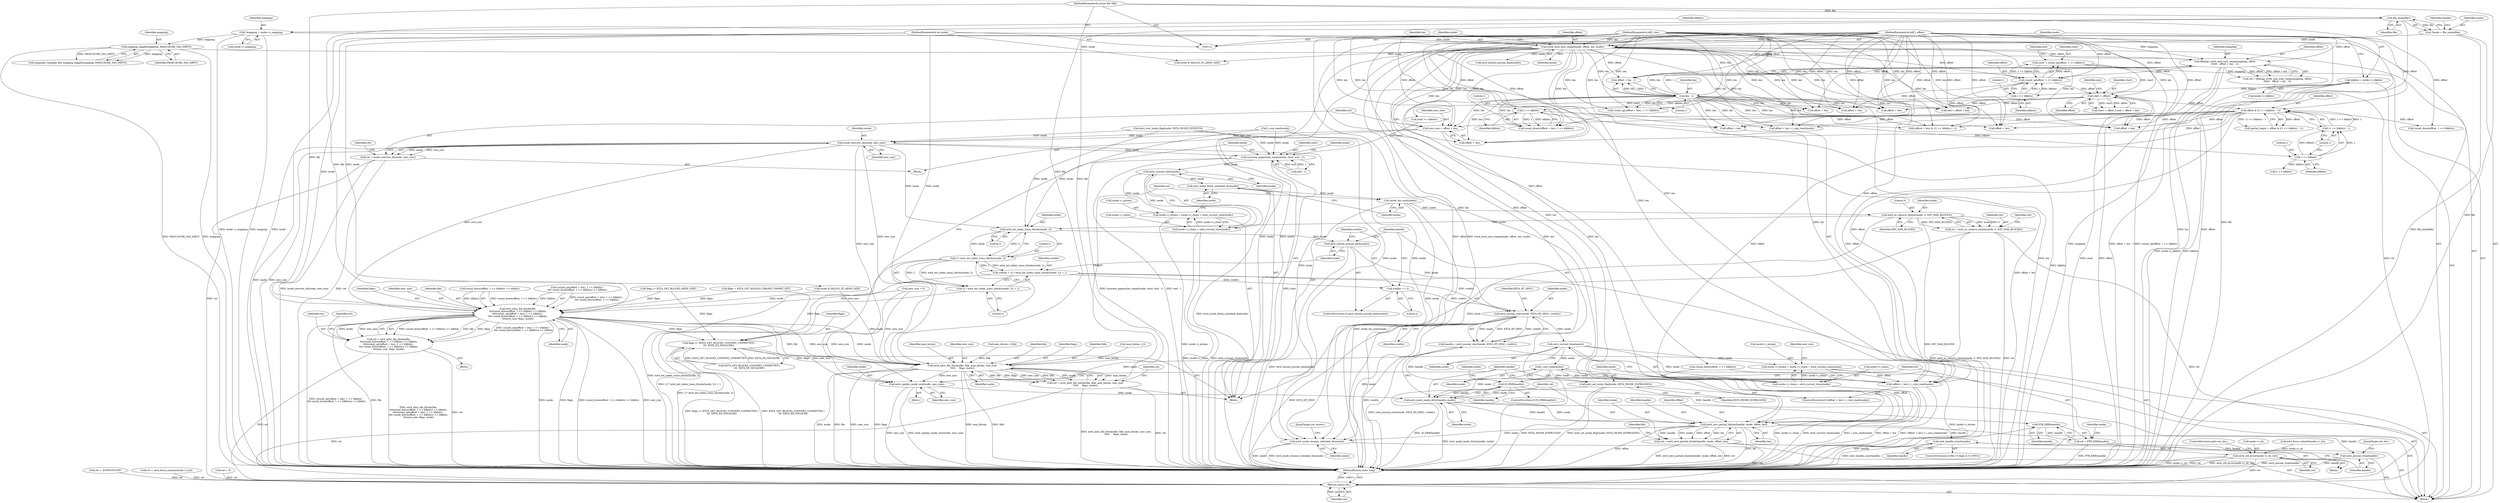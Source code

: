 digraph "0_linux_0f2af21aae11972fa924374ddcf52e88347cf5a8@integer" {
"1000305" [label="(Call,new_size = offset + len)"];
"1000114" [label="(MethodParameterIn,loff_t offset)"];
"1000237" [label="(Call,offset & ((1 << blkbits) - 1))"];
"1000224" [label="(Call,start < offset)"];
"1000206" [label="(Call,start = round_up(offset, 1 << blkbits))"];
"1000208" [label="(Call,round_up(offset, 1 << blkbits))"];
"1000155" [label="(Call,trace_ext4_zero_range(inode, offset, len, mode))"];
"1000119" [label="(Call,*inode = file_inode(file))"];
"1000121" [label="(Call,file_inode(file))"];
"1000113" [label="(MethodParameterIn,struct file *file)"];
"1000115" [label="(MethodParameterIn,loff_t len)"];
"1000116" [label="(MethodParameterIn,int mode)"];
"1000194" [label="(Call,filemap_write_and_wait_range(mapping, offset,\n\t\t\t\t\t\t   offset + len - 1))"];
"1000188" [label="(Call,mapping_tagged(mapping, PAGECACHE_TAG_DIRTY))"];
"1000144" [label="(Call,*mapping = inode->i_mapping)"];
"1000199" [label="(Call,len - 1)"];
"1000210" [label="(Call,1 << blkbits)"];
"1000150" [label="(Call,blkbits = inode->i_blkbits)"];
"1000239" [label="(Call,(1 << blkbits) - 1)"];
"1000240" [label="(Call,1 << blkbits)"];
"1000219" [label="(Call,1 << blkbits)"];
"1000312" [label="(Call,inode_newsize_ok(inode, new_size))"];
"1000310" [label="(Call,ret = inode_newsize_ok(inode, new_size))"];
"1000515" [label="(Return,return ret;)"];
"1000335" [label="(Call,ext4_alloc_file_blocks(file,\n\t\t\t\tround_down(offset, 1 << blkbits) >> blkbits,\n\t\t\t\t(round_up((offset + len), 1 << blkbits) -\n\t\t\t\t round_down(offset, 1 << blkbits)) >> blkbits,\n\t\t\t\tnew_size, flags, mode))"];
"1000333" [label="(Call,ret = ext4_alloc_file_blocks(file,\n\t\t\t\tround_down(offset, 1 << blkbits) >> blkbits,\n\t\t\t\t(round_up((offset + len), 1 << blkbits) -\n\t\t\t\t round_down(offset, 1 << blkbits)) >> blkbits,\n\t\t\t\tnew_size, flags, mode))"];
"1000370" [label="(Call,flags |= (EXT4_GET_BLOCKS_CONVERT_UNWRITTEN |\n\t\t\t  EXT4_EX_NOCACHE))"];
"1000397" [label="(Call,ext4_alloc_file_blocks(file, lblk, max_blocks, new_size,\n\t\t\t\t\t     flags, mode))"];
"1000395" [label="(Call,ret = ext4_alloc_file_blocks(file, lblk, max_blocks, new_size,\n\t\t\t\t\t     flags, mode))"];
"1000471" [label="(Call,ext4_update_inode_size(inode, new_size))"];
"1000486" [label="(Call,ext4_mark_inode_dirty(handle, inode))"];
"1000491" [label="(Call,ext4_zero_partial_blocks(handle, inode, offset, len))"];
"1000489" [label="(Call,ret = ext4_zero_partial_blocks(handle, inode, offset, len))"];
"1000502" [label="(Call,ext4_handle_sync(handle))"];
"1000504" [label="(Call,ext4_journal_stop(handle))"];
"1000507" [label="(Call,ext4_inode_resume_unlocked_dio(inode))"];
"1000375" [label="(Call,truncate_pagecache_range(inode, start, end - 1))"];
"1000389" [label="(Call,ext4_current_time(inode))"];
"1000381" [label="(Call,inode->i_mtime = inode->i_ctime = ext4_current_time(inode))"];
"1000385" [label="(Call,inode->i_ctime = ext4_current_time(inode))"];
"1000391" [label="(Call,ext4_inode_block_unlocked_dio(inode))"];
"1000393" [label="(Call,inode_dio_wait(inode))"];
"1000409" [label="(Call,ext4_es_remove_extent(inode, 0, EXT_MAX_BLOCKS))"];
"1000407" [label="(Call,ret = ext4_es_remove_extent(inode, 0, EXT_MAX_BLOCKS))"];
"1000428" [label="(Call,ext4_ext_index_trans_blocks(inode, 2))"];
"1000426" [label="(Call,2 * ext4_ext_index_trans_blocks(inode, 2))"];
"1000423" [label="(Call,credits = (2 * ext4_ext_index_trans_blocks(inode, 2)) + 1)"];
"1000435" [label="(Call,credits += 2)"];
"1000440" [label="(Call,ext4_journal_start(inode, EXT4_HT_MISC, credits))"];
"1000438" [label="(Call,handle = ext4_journal_start(inode, EXT4_HT_MISC, credits))"];
"1000445" [label="(Call,IS_ERR(handle))"];
"1000450" [label="(Call,PTR_ERR(handle))"];
"1000448" [label="(Call,ret = PTR_ERR(handle))"];
"1000452" [label="(Call,ext4_std_error(inode->i_sb, ret))"];
"1000466" [label="(Call,ext4_current_time(inode))"];
"1000458" [label="(Call,inode->i_mtime = inode->i_ctime = ext4_current_time(inode))"];
"1000462" [label="(Call,inode->i_ctime = ext4_current_time(inode))"];
"1000481" [label="(Call,i_size_read(inode))"];
"1000477" [label="(Call,(offset + len) > i_size_read(inode))"];
"1000483" [label="(Call,ext4_set_inode_flag(inode, EXT4_INODE_EOFBLOCKS))"];
"1000425" [label="(Call,(2 * ext4_ext_index_trans_blocks(inode, 2)) + 1)"];
"1000433" [label="(Call,ext4_should_journal_data(inode))"];
"1000195" [label="(Identifier,mapping)"];
"1000431" [label="(Literal,1)"];
"1000414" [label="(Identifier,ret)"];
"1000443" [label="(Identifier,credits)"];
"1000225" [label="(Identifier,start)"];
"1000382" [label="(Call,inode->i_mtime)"];
"1000438" [label="(Call,handle = ext4_journal_start(inode, EXT4_HT_MISC, credits))"];
"1000430" [label="(Literal,2)"];
"1000435" [label="(Call,credits += 2)"];
"1000450" [label="(Call,PTR_ERR(handle))"];
"1000113" [label="(MethodParameterIn,struct file *file)"];
"1000489" [label="(Call,ret = ext4_zero_partial_blocks(handle, inode, offset, len))"];
"1000251" [label="(Call,1 << blkbits)"];
"1000196" [label="(Identifier,offset)"];
"1000314" [label="(Identifier,new_size)"];
"1000242" [label="(Identifier,blkbits)"];
"1000194" [label="(Call,filemap_write_and_wait_range(mapping, offset,\n\t\t\t\t\t\t   offset + len - 1))"];
"1000116" [label="(MethodParameterIn,int mode)"];
"1000122" [label="(Identifier,file)"];
"1000215" [label="(Call,round_down((offset + len), 1 << blkbits))"];
"1000219" [label="(Call,1 << blkbits)"];
"1000334" [label="(Identifier,ret)"];
"1000378" [label="(Call,end - 1)"];
"1000423" [label="(Call,credits = (2 * ext4_ext_index_trans_blocks(inode, 2)) + 1)"];
"1000407" [label="(Call,ret = ext4_es_remove_extent(inode, 0, EXT_MAX_BLOCKS))"];
"1000175" [label="(Call,ext4_force_commit(inode->i_sb))"];
"1000469" [label="(Identifier,new_size)"];
"1000482" [label="(Identifier,inode)"];
"1000150" [label="(Call,blkbits = inode->i_blkbits)"];
"1000397" [label="(Call,ext4_alloc_file_blocks(file, lblk, max_blocks, new_size,\n\t\t\t\t\t     flags, mode))"];
"1000436" [label="(Identifier,credits)"];
"1000212" [label="(Identifier,blkbits)"];
"1000490" [label="(Identifier,ret)"];
"1000457" [label="(ControlStructure,goto out_dio;)"];
"1000188" [label="(Call,mapping_tagged(mapping, PAGECACHE_TAG_DIRTY))"];
"1000458" [label="(Call,inode->i_mtime = inode->i_ctime = ext4_current_time(inode))"];
"1000504" [label="(Call,ext4_journal_stop(handle))"];
"1000403" [label="(Identifier,mode)"];
"1000485" [label="(Identifier,EXT4_INODE_EOFBLOCKS)"];
"1000311" [label="(Identifier,ret)"];
"1000226" [label="(Identifier,offset)"];
"1000377" [label="(Identifier,start)"];
"1000224" [label="(Call,start < offset)"];
"1000152" [label="(Call,inode->i_blkbits)"];
"1000246" [label="(Call,(offset + len) & ((1 << blkbits) - 1))"];
"1000361" [label="(Identifier,mode)"];
"1000427" [label="(Literal,2)"];
"1000243" [label="(Literal,1)"];
"1000447" [label="(Block,)"];
"1000316" [label="(Identifier,ret)"];
"1000240" [label="(Call,1 << blkbits)"];
"1000446" [label="(Identifier,handle)"];
"1000463" [label="(Call,inode->i_ctime)"];
"1000207" [label="(Identifier,start)"];
"1000247" [label="(Call,offset + len)"];
"1000121" [label="(Call,file_inode(file))"];
"1000449" [label="(Identifier,ret)"];
"1000492" [label="(Identifier,handle)"];
"1000509" [label="(JumpTarget,out_mutex:)"];
"1000151" [label="(Identifier,blkbits)"];
"1000502" [label="(Call,ext4_handle_sync(handle))"];
"1000476" [label="(ControlStructure,if ((offset + len) > i_size_read(inode)))"];
"1000496" [label="(ControlStructure,if (file->f_flags & O_SYNC))"];
"1000486" [label="(Call,ext4_mark_inode_dirty(handle, inode))"];
"1000313" [label="(Identifier,inode)"];
"1000216" [label="(Call,offset + len)"];
"1000467" [label="(Identifier,inode)"];
"1000360" [label="(Identifier,flags)"];
"1000434" [label="(Identifier,inode)"];
"1000508" [label="(Identifier,inode)"];
"1000439" [label="(Identifier,handle)"];
"1000442" [label="(Identifier,EXT4_HT_MISC)"];
"1000516" [label="(Identifier,ret)"];
"1000372" [label="(Call,EXT4_GET_BLOCKS_CONVERT_UNWRITTEN |\n\t\t\t  EXT4_EX_NOCACHE)"];
"1000239" [label="(Call,(1 << blkbits) - 1)"];
"1000145" [label="(Identifier,mapping)"];
"1000433" [label="(Call,ext4_should_journal_data(inode))"];
"1000359" [label="(Identifier,new_size)"];
"1000146" [label="(Call,inode->i_mapping)"];
"1000115" [label="(MethodParameterIn,loff_t len)"];
"1000401" [label="(Identifier,new_size)"];
"1000429" [label="(Identifier,inode)"];
"1000375" [label="(Call,truncate_pagecache_range(inode, start, end - 1))"];
"1000220" [label="(Literal,1)"];
"1000503" [label="(Identifier,handle)"];
"1000304" [label="(Block,)"];
"1000156" [label="(Identifier,inode)"];
"1000133" [label="(Call,ret = 0)"];
"1000227" [label="(Call,end > offset + len)"];
"1000472" [label="(Identifier,inode)"];
"1000312" [label="(Call,inode_newsize_ok(inode, new_size))"];
"1000370" [label="(Call,flags |= (EXT4_GET_BLOCKS_CONVERT_UNWRITTEN |\n\t\t\t  EXT4_EX_NOCACHE))"];
"1000456" [label="(Identifier,ret)"];
"1000338" [label="(Call,round_down(offset, 1 << blkbits))"];
"1000392" [label="(Identifier,inode)"];
"1000155" [label="(Call,trace_ext4_zero_range(inode, offset, len, mode))"];
"1000408" [label="(Identifier,ret)"];
"1000441" [label="(Identifier,inode)"];
"1000432" [label="(ControlStructure,if (ext4_should_journal_data(inode)))"];
"1000488" [label="(Identifier,inode)"];
"1000484" [label="(Identifier,inode)"];
"1000125" [label="(Identifier,handle)"];
"1000396" [label="(Identifier,ret)"];
"1000295" [label="(Call,mode & FALLOC_FL_KEEP_SIZE)"];
"1000192" [label="(Call,ret = filemap_write_and_wait_range(mapping, offset,\n\t\t\t\t\t\t   offset + len - 1))"];
"1000332" [label="(Block,)"];
"1000333" [label="(Call,ret = ext4_alloc_file_blocks(file,\n\t\t\t\tround_down(offset, 1 << blkbits) >> blkbits,\n\t\t\t\t(round_up((offset + len), 1 << blkbits) -\n\t\t\t\t round_down(offset, 1 << blkbits)) >> blkbits,\n\t\t\t\tnew_size, flags, mode))"];
"1000440" [label="(Call,ext4_journal_start(inode, EXT4_HT_MISC, credits))"];
"1000383" [label="(Identifier,inode)"];
"1000481" [label="(Call,i_size_read(inode))"];
"1000206" [label="(Call,start = round_up(offset, 1 << blkbits))"];
"1000318" [label="(Call,flags = EXT4_GET_BLOCKS_CREATE_UNWRIT_EXT)"];
"1000228" [label="(Identifier,end)"];
"1000451" [label="(Identifier,handle)"];
"1000478" [label="(Call,offset + len)"];
"1000411" [label="(Literal,0)"];
"1000158" [label="(Identifier,len)"];
"1000473" [label="(Identifier,new_size)"];
"1000305" [label="(Call,new_size = offset + len)"];
"1000363" [label="(Identifier,ret)"];
"1000335" [label="(Call,ext4_alloc_file_blocks(file,\n\t\t\t\tround_down(offset, 1 << blkbits) >> blkbits,\n\t\t\t\t(round_up((offset + len), 1 << blkbits) -\n\t\t\t\t round_down(offset, 1 << blkbits)) >> blkbits,\n\t\t\t\tnew_size, flags, mode))"];
"1000164" [label="(Identifier,inode)"];
"1000221" [label="(Identifier,blkbits)"];
"1000494" [label="(Identifier,offset)"];
"1000266" [label="(Call,max_blocks < lblk)"];
"1000235" [label="(Call,partial_begin = offset & ((1 << blkbits) - 1))"];
"1000325" [label="(Call,flags |= EXT4_GET_BLOCKS_KEEP_SIZE)"];
"1000129" [label="(Call,new_size = 0)"];
"1000371" [label="(Identifier,flags)"];
"1000238" [label="(Identifier,offset)"];
"1000507" [label="(Call,ext4_inode_resume_unlocked_dio(inode))"];
"1000483" [label="(Call,ext4_set_inode_flag(inode, EXT4_INODE_EOFBLOCKS))"];
"1000376" [label="(Identifier,inode)"];
"1000209" [label="(Identifier,offset)"];
"1000200" [label="(Identifier,len)"];
"1000214" [label="(Identifier,end)"];
"1000353" [label="(Call,round_down(offset, 1 << blkbits))"];
"1000307" [label="(Call,offset + len)"];
"1000197" [label="(Call,offset + len - 1)"];
"1000470" [label="(Block,)"];
"1000369" [label="(Block,)"];
"1000119" [label="(Call,*inode = file_inode(file))"];
"1000144" [label="(Call,*mapping = inode->i_mapping)"];
"1000184" [label="(Call,mapping->nrpages && mapping_tagged(mapping, PAGECACHE_TAG_DIRTY))"];
"1000120" [label="(Identifier,inode)"];
"1000471" [label="(Call,ext4_update_inode_size(inode, new_size))"];
"1000117" [label="(Block,)"];
"1000229" [label="(Call,offset + len)"];
"1000410" [label="(Identifier,inode)"];
"1000426" [label="(Call,2 * ext4_ext_index_trans_blocks(inode, 2))"];
"1000487" [label="(Identifier,handle)"];
"1000405" [label="(Identifier,ret)"];
"1000398" [label="(Identifier,file)"];
"1000505" [label="(Identifier,handle)"];
"1000409" [label="(Call,ext4_es_remove_extent(inode, 0, EXT_MAX_BLOCKS))"];
"1000170" [label="(Call,ext4_should_journal_data(inode))"];
"1000389" [label="(Call,ext4_current_time(inode))"];
"1000190" [label="(Identifier,PAGECACHE_TAG_DIRTY)"];
"1000453" [label="(Call,inode->i_sb)"];
"1000306" [label="(Identifier,new_size)"];
"1000283" [label="(Call,ext4_test_inode_flag(inode, EXT4_INODE_EXTENTS))"];
"1000444" [label="(ControlStructure,if (IS_ERR(handle)))"];
"1000241" [label="(Literal,1)"];
"1000425" [label="(Call,(2 * ext4_ext_index_trans_blocks(inode, 2)) + 1)"];
"1000346" [label="(Call,round_up((offset + len), 1 << blkbits))"];
"1000477" [label="(Call,(offset + len) > i_size_read(inode))"];
"1000208" [label="(Call,round_up(offset, 1 << blkbits))"];
"1000223" [label="(Call,start < offset || end > offset + len)"];
"1000322" [label="(Call,mode & FALLOC_FL_KEEP_SIZE)"];
"1000428" [label="(Call,ext4_ext_index_trans_blocks(inode, 2))"];
"1000381" [label="(Call,inode->i_mtime = inode->i_ctime = ext4_current_time(inode))"];
"1000157" [label="(Identifier,offset)"];
"1000211" [label="(Literal,1)"];
"1000394" [label="(Identifier,inode)"];
"1000517" [label="(MethodReturn,static long)"];
"1000393" [label="(Call,inode_dio_wait(inode))"];
"1000495" [label="(Identifier,len)"];
"1000114" [label="(MethodParameterIn,loff_t offset)"];
"1000462" [label="(Call,inode->i_ctime = ext4_current_time(inode))"];
"1000336" [label="(Identifier,file)"];
"1000201" [label="(Literal,1)"];
"1000402" [label="(Identifier,flags)"];
"1000399" [label="(Identifier,lblk)"];
"1000299" [label="(Call,offset + len)"];
"1000506" [label="(JumpTarget,out_dio:)"];
"1000459" [label="(Call,inode->i_mtime)"];
"1000298" [label="(Call,offset + len > i_size_read(inode))"];
"1000310" [label="(Call,ret = inode_newsize_ok(inode, new_size))"];
"1000424" [label="(Identifier,credits)"];
"1000412" [label="(Identifier,EXT_MAX_BLOCKS)"];
"1000515" [label="(Return,return ret;)"];
"1000395" [label="(Call,ret = ext4_alloc_file_blocks(file, lblk, max_blocks, new_size,\n\t\t\t\t\t     flags, mode))"];
"1000437" [label="(Literal,2)"];
"1000199" [label="(Call,len - 1)"];
"1000491" [label="(Call,ext4_zero_partial_blocks(handle, inode, offset, len))"];
"1000386" [label="(Call,inode->i_ctime)"];
"1000452" [label="(Call,ext4_std_error(inode->i_sb, ret))"];
"1000390" [label="(Identifier,inode)"];
"1000466" [label="(Call,ext4_current_time(inode))"];
"1000493" [label="(Identifier,inode)"];
"1000391" [label="(Call,ext4_inode_block_unlocked_dio(inode))"];
"1000454" [label="(Identifier,inode)"];
"1000448" [label="(Call,ret = PTR_ERR(handle))"];
"1000337" [label="(Call,round_down(offset, 1 << blkbits) >> blkbits)"];
"1000210" [label="(Call,1 << blkbits)"];
"1000237" [label="(Call,offset & ((1 << blkbits) - 1))"];
"1000159" [label="(Identifier,mode)"];
"1000344" [label="(Call,(round_up((offset + len), 1 << blkbits) -\n\t\t\t\t round_down(offset, 1 << blkbits)) >> blkbits)"];
"1000460" [label="(Identifier,inode)"];
"1000445" [label="(Call,IS_ERR(handle))"];
"1000347" [label="(Call,offset + len)"];
"1000302" [label="(Call,i_size_read(inode))"];
"1000366" [label="(Call,max_blocks > 0)"];
"1000257" [label="(Call,start >> blkbits)"];
"1000189" [label="(Identifier,mapping)"];
"1000385" [label="(Call,inode->i_ctime = ext4_current_time(inode))"];
"1000287" [label="(Call,ret = -EOPNOTSUPP)"];
"1000173" [label="(Call,ret = ext4_force_commit(inode->i_sb))"];
"1000499" [label="(Identifier,file)"];
"1000400" [label="(Identifier,max_blocks)"];
"1000305" -> "1000304"  [label="AST: "];
"1000305" -> "1000307"  [label="CFG: "];
"1000306" -> "1000305"  [label="AST: "];
"1000307" -> "1000305"  [label="AST: "];
"1000311" -> "1000305"  [label="CFG: "];
"1000305" -> "1000517"  [label="DDG: offset + len"];
"1000114" -> "1000305"  [label="DDG: offset"];
"1000237" -> "1000305"  [label="DDG: offset"];
"1000115" -> "1000305"  [label="DDG: len"];
"1000199" -> "1000305"  [label="DDG: len"];
"1000155" -> "1000305"  [label="DDG: len"];
"1000305" -> "1000312"  [label="DDG: new_size"];
"1000114" -> "1000112"  [label="AST: "];
"1000114" -> "1000517"  [label="DDG: offset"];
"1000114" -> "1000155"  [label="DDG: offset"];
"1000114" -> "1000194"  [label="DDG: offset"];
"1000114" -> "1000197"  [label="DDG: offset"];
"1000114" -> "1000208"  [label="DDG: offset"];
"1000114" -> "1000215"  [label="DDG: offset"];
"1000114" -> "1000216"  [label="DDG: offset"];
"1000114" -> "1000224"  [label="DDG: offset"];
"1000114" -> "1000227"  [label="DDG: offset"];
"1000114" -> "1000229"  [label="DDG: offset"];
"1000114" -> "1000237"  [label="DDG: offset"];
"1000114" -> "1000246"  [label="DDG: offset"];
"1000114" -> "1000247"  [label="DDG: offset"];
"1000114" -> "1000298"  [label="DDG: offset"];
"1000114" -> "1000299"  [label="DDG: offset"];
"1000114" -> "1000307"  [label="DDG: offset"];
"1000114" -> "1000338"  [label="DDG: offset"];
"1000114" -> "1000346"  [label="DDG: offset"];
"1000114" -> "1000347"  [label="DDG: offset"];
"1000114" -> "1000353"  [label="DDG: offset"];
"1000114" -> "1000477"  [label="DDG: offset"];
"1000114" -> "1000478"  [label="DDG: offset"];
"1000114" -> "1000491"  [label="DDG: offset"];
"1000237" -> "1000235"  [label="AST: "];
"1000237" -> "1000239"  [label="CFG: "];
"1000238" -> "1000237"  [label="AST: "];
"1000239" -> "1000237"  [label="AST: "];
"1000235" -> "1000237"  [label="CFG: "];
"1000237" -> "1000235"  [label="DDG: offset"];
"1000237" -> "1000235"  [label="DDG: (1 << blkbits) - 1"];
"1000224" -> "1000237"  [label="DDG: offset"];
"1000239" -> "1000237"  [label="DDG: 1 << blkbits"];
"1000239" -> "1000237"  [label="DDG: 1"];
"1000237" -> "1000246"  [label="DDG: offset"];
"1000237" -> "1000247"  [label="DDG: offset"];
"1000237" -> "1000298"  [label="DDG: offset"];
"1000237" -> "1000299"  [label="DDG: offset"];
"1000237" -> "1000307"  [label="DDG: offset"];
"1000237" -> "1000338"  [label="DDG: offset"];
"1000237" -> "1000477"  [label="DDG: offset"];
"1000237" -> "1000478"  [label="DDG: offset"];
"1000237" -> "1000491"  [label="DDG: offset"];
"1000224" -> "1000223"  [label="AST: "];
"1000224" -> "1000226"  [label="CFG: "];
"1000225" -> "1000224"  [label="AST: "];
"1000226" -> "1000224"  [label="AST: "];
"1000228" -> "1000224"  [label="CFG: "];
"1000223" -> "1000224"  [label="CFG: "];
"1000224" -> "1000517"  [label="DDG: start"];
"1000224" -> "1000517"  [label="DDG: offset"];
"1000224" -> "1000223"  [label="DDG: start"];
"1000224" -> "1000223"  [label="DDG: offset"];
"1000206" -> "1000224"  [label="DDG: start"];
"1000208" -> "1000224"  [label="DDG: offset"];
"1000224" -> "1000227"  [label="DDG: offset"];
"1000224" -> "1000229"  [label="DDG: offset"];
"1000224" -> "1000257"  [label="DDG: start"];
"1000206" -> "1000117"  [label="AST: "];
"1000206" -> "1000208"  [label="CFG: "];
"1000207" -> "1000206"  [label="AST: "];
"1000208" -> "1000206"  [label="AST: "];
"1000214" -> "1000206"  [label="CFG: "];
"1000206" -> "1000517"  [label="DDG: round_up(offset, 1 << blkbits)"];
"1000208" -> "1000206"  [label="DDG: offset"];
"1000208" -> "1000206"  [label="DDG: 1 << blkbits"];
"1000208" -> "1000210"  [label="CFG: "];
"1000209" -> "1000208"  [label="AST: "];
"1000210" -> "1000208"  [label="AST: "];
"1000155" -> "1000208"  [label="DDG: offset"];
"1000194" -> "1000208"  [label="DDG: offset"];
"1000210" -> "1000208"  [label="DDG: 1"];
"1000210" -> "1000208"  [label="DDG: blkbits"];
"1000208" -> "1000215"  [label="DDG: offset"];
"1000208" -> "1000216"  [label="DDG: offset"];
"1000155" -> "1000117"  [label="AST: "];
"1000155" -> "1000159"  [label="CFG: "];
"1000156" -> "1000155"  [label="AST: "];
"1000157" -> "1000155"  [label="AST: "];
"1000158" -> "1000155"  [label="AST: "];
"1000159" -> "1000155"  [label="AST: "];
"1000164" -> "1000155"  [label="CFG: "];
"1000155" -> "1000517"  [label="DDG: mode"];
"1000155" -> "1000517"  [label="DDG: offset"];
"1000155" -> "1000517"  [label="DDG: trace_ext4_zero_range(inode, offset, len, mode)"];
"1000155" -> "1000517"  [label="DDG: len"];
"1000155" -> "1000517"  [label="DDG: inode"];
"1000119" -> "1000155"  [label="DDG: inode"];
"1000115" -> "1000155"  [label="DDG: len"];
"1000116" -> "1000155"  [label="DDG: mode"];
"1000155" -> "1000170"  [label="DDG: inode"];
"1000155" -> "1000194"  [label="DDG: offset"];
"1000155" -> "1000197"  [label="DDG: offset"];
"1000155" -> "1000199"  [label="DDG: len"];
"1000155" -> "1000215"  [label="DDG: len"];
"1000155" -> "1000216"  [label="DDG: len"];
"1000155" -> "1000227"  [label="DDG: len"];
"1000155" -> "1000229"  [label="DDG: len"];
"1000155" -> "1000246"  [label="DDG: len"];
"1000155" -> "1000247"  [label="DDG: len"];
"1000155" -> "1000295"  [label="DDG: mode"];
"1000155" -> "1000298"  [label="DDG: len"];
"1000155" -> "1000299"  [label="DDG: len"];
"1000155" -> "1000307"  [label="DDG: len"];
"1000155" -> "1000346"  [label="DDG: len"];
"1000155" -> "1000347"  [label="DDG: len"];
"1000155" -> "1000477"  [label="DDG: len"];
"1000155" -> "1000478"  [label="DDG: len"];
"1000155" -> "1000491"  [label="DDG: len"];
"1000119" -> "1000117"  [label="AST: "];
"1000119" -> "1000121"  [label="CFG: "];
"1000120" -> "1000119"  [label="AST: "];
"1000121" -> "1000119"  [label="AST: "];
"1000125" -> "1000119"  [label="CFG: "];
"1000119" -> "1000517"  [label="DDG: file_inode(file)"];
"1000121" -> "1000119"  [label="DDG: file"];
"1000121" -> "1000122"  [label="CFG: "];
"1000122" -> "1000121"  [label="AST: "];
"1000121" -> "1000517"  [label="DDG: file"];
"1000113" -> "1000121"  [label="DDG: file"];
"1000121" -> "1000335"  [label="DDG: file"];
"1000121" -> "1000397"  [label="DDG: file"];
"1000113" -> "1000112"  [label="AST: "];
"1000113" -> "1000517"  [label="DDG: file"];
"1000113" -> "1000335"  [label="DDG: file"];
"1000113" -> "1000397"  [label="DDG: file"];
"1000115" -> "1000112"  [label="AST: "];
"1000115" -> "1000517"  [label="DDG: len"];
"1000115" -> "1000199"  [label="DDG: len"];
"1000115" -> "1000215"  [label="DDG: len"];
"1000115" -> "1000216"  [label="DDG: len"];
"1000115" -> "1000227"  [label="DDG: len"];
"1000115" -> "1000229"  [label="DDG: len"];
"1000115" -> "1000246"  [label="DDG: len"];
"1000115" -> "1000247"  [label="DDG: len"];
"1000115" -> "1000298"  [label="DDG: len"];
"1000115" -> "1000299"  [label="DDG: len"];
"1000115" -> "1000307"  [label="DDG: len"];
"1000115" -> "1000346"  [label="DDG: len"];
"1000115" -> "1000347"  [label="DDG: len"];
"1000115" -> "1000477"  [label="DDG: len"];
"1000115" -> "1000478"  [label="DDG: len"];
"1000115" -> "1000491"  [label="DDG: len"];
"1000116" -> "1000112"  [label="AST: "];
"1000116" -> "1000517"  [label="DDG: mode"];
"1000116" -> "1000295"  [label="DDG: mode"];
"1000116" -> "1000322"  [label="DDG: mode"];
"1000116" -> "1000335"  [label="DDG: mode"];
"1000116" -> "1000397"  [label="DDG: mode"];
"1000194" -> "1000192"  [label="AST: "];
"1000194" -> "1000197"  [label="CFG: "];
"1000195" -> "1000194"  [label="AST: "];
"1000196" -> "1000194"  [label="AST: "];
"1000197" -> "1000194"  [label="AST: "];
"1000192" -> "1000194"  [label="CFG: "];
"1000194" -> "1000517"  [label="DDG: mapping"];
"1000194" -> "1000517"  [label="DDG: offset + len - 1"];
"1000194" -> "1000517"  [label="DDG: offset"];
"1000194" -> "1000192"  [label="DDG: mapping"];
"1000194" -> "1000192"  [label="DDG: offset"];
"1000194" -> "1000192"  [label="DDG: offset + len - 1"];
"1000188" -> "1000194"  [label="DDG: mapping"];
"1000144" -> "1000194"  [label="DDG: mapping"];
"1000199" -> "1000194"  [label="DDG: len"];
"1000199" -> "1000194"  [label="DDG: 1"];
"1000188" -> "1000184"  [label="AST: "];
"1000188" -> "1000190"  [label="CFG: "];
"1000189" -> "1000188"  [label="AST: "];
"1000190" -> "1000188"  [label="AST: "];
"1000184" -> "1000188"  [label="CFG: "];
"1000188" -> "1000517"  [label="DDG: PAGECACHE_TAG_DIRTY"];
"1000188" -> "1000517"  [label="DDG: mapping"];
"1000188" -> "1000184"  [label="DDG: mapping"];
"1000188" -> "1000184"  [label="DDG: PAGECACHE_TAG_DIRTY"];
"1000144" -> "1000188"  [label="DDG: mapping"];
"1000144" -> "1000117"  [label="AST: "];
"1000144" -> "1000146"  [label="CFG: "];
"1000145" -> "1000144"  [label="AST: "];
"1000146" -> "1000144"  [label="AST: "];
"1000151" -> "1000144"  [label="CFG: "];
"1000144" -> "1000517"  [label="DDG: mapping"];
"1000144" -> "1000517"  [label="DDG: inode->i_mapping"];
"1000199" -> "1000197"  [label="AST: "];
"1000199" -> "1000201"  [label="CFG: "];
"1000200" -> "1000199"  [label="AST: "];
"1000201" -> "1000199"  [label="AST: "];
"1000197" -> "1000199"  [label="CFG: "];
"1000199" -> "1000517"  [label="DDG: len"];
"1000199" -> "1000197"  [label="DDG: len"];
"1000199" -> "1000197"  [label="DDG: 1"];
"1000199" -> "1000215"  [label="DDG: len"];
"1000199" -> "1000216"  [label="DDG: len"];
"1000199" -> "1000227"  [label="DDG: len"];
"1000199" -> "1000229"  [label="DDG: len"];
"1000199" -> "1000246"  [label="DDG: len"];
"1000199" -> "1000247"  [label="DDG: len"];
"1000199" -> "1000298"  [label="DDG: len"];
"1000199" -> "1000299"  [label="DDG: len"];
"1000199" -> "1000307"  [label="DDG: len"];
"1000199" -> "1000346"  [label="DDG: len"];
"1000199" -> "1000347"  [label="DDG: len"];
"1000199" -> "1000477"  [label="DDG: len"];
"1000199" -> "1000478"  [label="DDG: len"];
"1000199" -> "1000491"  [label="DDG: len"];
"1000210" -> "1000212"  [label="CFG: "];
"1000211" -> "1000210"  [label="AST: "];
"1000212" -> "1000210"  [label="AST: "];
"1000150" -> "1000210"  [label="DDG: blkbits"];
"1000210" -> "1000219"  [label="DDG: blkbits"];
"1000150" -> "1000117"  [label="AST: "];
"1000150" -> "1000152"  [label="CFG: "];
"1000151" -> "1000150"  [label="AST: "];
"1000152" -> "1000150"  [label="AST: "];
"1000156" -> "1000150"  [label="CFG: "];
"1000150" -> "1000517"  [label="DDG: blkbits"];
"1000150" -> "1000517"  [label="DDG: inode->i_blkbits"];
"1000239" -> "1000243"  [label="CFG: "];
"1000240" -> "1000239"  [label="AST: "];
"1000243" -> "1000239"  [label="AST: "];
"1000240" -> "1000239"  [label="DDG: 1"];
"1000240" -> "1000239"  [label="DDG: blkbits"];
"1000240" -> "1000242"  [label="CFG: "];
"1000241" -> "1000240"  [label="AST: "];
"1000242" -> "1000240"  [label="AST: "];
"1000243" -> "1000240"  [label="CFG: "];
"1000219" -> "1000240"  [label="DDG: blkbits"];
"1000240" -> "1000251"  [label="DDG: blkbits"];
"1000219" -> "1000215"  [label="AST: "];
"1000219" -> "1000221"  [label="CFG: "];
"1000220" -> "1000219"  [label="AST: "];
"1000221" -> "1000219"  [label="AST: "];
"1000215" -> "1000219"  [label="CFG: "];
"1000219" -> "1000517"  [label="DDG: blkbits"];
"1000219" -> "1000215"  [label="DDG: 1"];
"1000219" -> "1000215"  [label="DDG: blkbits"];
"1000312" -> "1000310"  [label="AST: "];
"1000312" -> "1000314"  [label="CFG: "];
"1000313" -> "1000312"  [label="AST: "];
"1000314" -> "1000312"  [label="AST: "];
"1000310" -> "1000312"  [label="CFG: "];
"1000312" -> "1000517"  [label="DDG: inode"];
"1000312" -> "1000517"  [label="DDG: new_size"];
"1000312" -> "1000310"  [label="DDG: inode"];
"1000312" -> "1000310"  [label="DDG: new_size"];
"1000283" -> "1000312"  [label="DDG: inode"];
"1000302" -> "1000312"  [label="DDG: inode"];
"1000312" -> "1000335"  [label="DDG: new_size"];
"1000312" -> "1000375"  [label="DDG: inode"];
"1000312" -> "1000397"  [label="DDG: new_size"];
"1000312" -> "1000428"  [label="DDG: inode"];
"1000312" -> "1000471"  [label="DDG: new_size"];
"1000312" -> "1000507"  [label="DDG: inode"];
"1000310" -> "1000304"  [label="AST: "];
"1000311" -> "1000310"  [label="AST: "];
"1000316" -> "1000310"  [label="CFG: "];
"1000310" -> "1000517"  [label="DDG: inode_newsize_ok(inode, new_size)"];
"1000310" -> "1000517"  [label="DDG: ret"];
"1000310" -> "1000515"  [label="DDG: ret"];
"1000515" -> "1000117"  [label="AST: "];
"1000515" -> "1000516"  [label="CFG: "];
"1000516" -> "1000515"  [label="AST: "];
"1000517" -> "1000515"  [label="CFG: "];
"1000515" -> "1000517"  [label="DDG: <RET>"];
"1000516" -> "1000515"  [label="DDG: ret"];
"1000395" -> "1000515"  [label="DDG: ret"];
"1000333" -> "1000515"  [label="DDG: ret"];
"1000407" -> "1000515"  [label="DDG: ret"];
"1000133" -> "1000515"  [label="DDG: ret"];
"1000287" -> "1000515"  [label="DDG: ret"];
"1000192" -> "1000515"  [label="DDG: ret"];
"1000489" -> "1000515"  [label="DDG: ret"];
"1000173" -> "1000515"  [label="DDG: ret"];
"1000452" -> "1000515"  [label="DDG: ret"];
"1000335" -> "1000333"  [label="AST: "];
"1000335" -> "1000361"  [label="CFG: "];
"1000336" -> "1000335"  [label="AST: "];
"1000337" -> "1000335"  [label="AST: "];
"1000344" -> "1000335"  [label="AST: "];
"1000359" -> "1000335"  [label="AST: "];
"1000360" -> "1000335"  [label="AST: "];
"1000361" -> "1000335"  [label="AST: "];
"1000333" -> "1000335"  [label="CFG: "];
"1000335" -> "1000517"  [label="DDG: (round_up((offset + len), 1 << blkbits) -\n\t\t\t\t round_down(offset, 1 << blkbits)) >> blkbits"];
"1000335" -> "1000517"  [label="DDG: file"];
"1000335" -> "1000517"  [label="DDG: mode"];
"1000335" -> "1000517"  [label="DDG: flags"];
"1000335" -> "1000517"  [label="DDG: round_down(offset, 1 << blkbits) >> blkbits"];
"1000335" -> "1000517"  [label="DDG: new_size"];
"1000335" -> "1000333"  [label="DDG: round_down(offset, 1 << blkbits) >> blkbits"];
"1000335" -> "1000333"  [label="DDG: file"];
"1000335" -> "1000333"  [label="DDG: flags"];
"1000335" -> "1000333"  [label="DDG: (round_up((offset + len), 1 << blkbits) -\n\t\t\t\t round_down(offset, 1 << blkbits)) >> blkbits"];
"1000335" -> "1000333"  [label="DDG: mode"];
"1000335" -> "1000333"  [label="DDG: new_size"];
"1000337" -> "1000335"  [label="DDG: round_down(offset, 1 << blkbits)"];
"1000337" -> "1000335"  [label="DDG: blkbits"];
"1000344" -> "1000335"  [label="DDG: round_up((offset + len), 1 << blkbits) -\n\t\t\t\t round_down(offset, 1 << blkbits)"];
"1000344" -> "1000335"  [label="DDG: blkbits"];
"1000129" -> "1000335"  [label="DDG: new_size"];
"1000325" -> "1000335"  [label="DDG: flags"];
"1000318" -> "1000335"  [label="DDG: flags"];
"1000322" -> "1000335"  [label="DDG: mode"];
"1000335" -> "1000370"  [label="DDG: flags"];
"1000335" -> "1000397"  [label="DDG: file"];
"1000335" -> "1000397"  [label="DDG: new_size"];
"1000335" -> "1000397"  [label="DDG: mode"];
"1000335" -> "1000471"  [label="DDG: new_size"];
"1000333" -> "1000332"  [label="AST: "];
"1000334" -> "1000333"  [label="AST: "];
"1000363" -> "1000333"  [label="CFG: "];
"1000333" -> "1000517"  [label="DDG: ret"];
"1000333" -> "1000517"  [label="DDG: ext4_alloc_file_blocks(file,\n\t\t\t\tround_down(offset, 1 << blkbits) >> blkbits,\n\t\t\t\t(round_up((offset + len), 1 << blkbits) -\n\t\t\t\t round_down(offset, 1 << blkbits)) >> blkbits,\n\t\t\t\tnew_size, flags, mode)"];
"1000370" -> "1000369"  [label="AST: "];
"1000370" -> "1000372"  [label="CFG: "];
"1000371" -> "1000370"  [label="AST: "];
"1000372" -> "1000370"  [label="AST: "];
"1000376" -> "1000370"  [label="CFG: "];
"1000370" -> "1000517"  [label="DDG: flags |= (EXT4_GET_BLOCKS_CONVERT_UNWRITTEN |\n\t\t\t  EXT4_EX_NOCACHE)"];
"1000370" -> "1000517"  [label="DDG: EXT4_GET_BLOCKS_CONVERT_UNWRITTEN |\n\t\t\t  EXT4_EX_NOCACHE"];
"1000325" -> "1000370"  [label="DDG: flags"];
"1000318" -> "1000370"  [label="DDG: flags"];
"1000372" -> "1000370"  [label="DDG: EXT4_GET_BLOCKS_CONVERT_UNWRITTEN"];
"1000372" -> "1000370"  [label="DDG: EXT4_EX_NOCACHE"];
"1000370" -> "1000397"  [label="DDG: flags"];
"1000397" -> "1000395"  [label="AST: "];
"1000397" -> "1000403"  [label="CFG: "];
"1000398" -> "1000397"  [label="AST: "];
"1000399" -> "1000397"  [label="AST: "];
"1000400" -> "1000397"  [label="AST: "];
"1000401" -> "1000397"  [label="AST: "];
"1000402" -> "1000397"  [label="AST: "];
"1000403" -> "1000397"  [label="AST: "];
"1000395" -> "1000397"  [label="CFG: "];
"1000397" -> "1000517"  [label="DDG: file"];
"1000397" -> "1000517"  [label="DDG: new_size"];
"1000397" -> "1000517"  [label="DDG: flags"];
"1000397" -> "1000517"  [label="DDG: mode"];
"1000397" -> "1000517"  [label="DDG: max_blocks"];
"1000397" -> "1000517"  [label="DDG: lblk"];
"1000397" -> "1000395"  [label="DDG: max_blocks"];
"1000397" -> "1000395"  [label="DDG: file"];
"1000397" -> "1000395"  [label="DDG: flags"];
"1000397" -> "1000395"  [label="DDG: new_size"];
"1000397" -> "1000395"  [label="DDG: lblk"];
"1000397" -> "1000395"  [label="DDG: mode"];
"1000266" -> "1000397"  [label="DDG: lblk"];
"1000366" -> "1000397"  [label="DDG: max_blocks"];
"1000129" -> "1000397"  [label="DDG: new_size"];
"1000322" -> "1000397"  [label="DDG: mode"];
"1000397" -> "1000471"  [label="DDG: new_size"];
"1000395" -> "1000369"  [label="AST: "];
"1000396" -> "1000395"  [label="AST: "];
"1000405" -> "1000395"  [label="CFG: "];
"1000395" -> "1000517"  [label="DDG: ret"];
"1000395" -> "1000517"  [label="DDG: ext4_alloc_file_blocks(file, lblk, max_blocks, new_size,\n\t\t\t\t\t     flags, mode)"];
"1000471" -> "1000470"  [label="AST: "];
"1000471" -> "1000473"  [label="CFG: "];
"1000472" -> "1000471"  [label="AST: "];
"1000473" -> "1000471"  [label="AST: "];
"1000487" -> "1000471"  [label="CFG: "];
"1000471" -> "1000517"  [label="DDG: new_size"];
"1000471" -> "1000517"  [label="DDG: ext4_update_inode_size(inode, new_size)"];
"1000466" -> "1000471"  [label="DDG: inode"];
"1000129" -> "1000471"  [label="DDG: new_size"];
"1000471" -> "1000486"  [label="DDG: inode"];
"1000486" -> "1000117"  [label="AST: "];
"1000486" -> "1000488"  [label="CFG: "];
"1000487" -> "1000486"  [label="AST: "];
"1000488" -> "1000486"  [label="AST: "];
"1000490" -> "1000486"  [label="CFG: "];
"1000486" -> "1000517"  [label="DDG: ext4_mark_inode_dirty(handle, inode)"];
"1000445" -> "1000486"  [label="DDG: handle"];
"1000483" -> "1000486"  [label="DDG: inode"];
"1000481" -> "1000486"  [label="DDG: inode"];
"1000486" -> "1000491"  [label="DDG: handle"];
"1000486" -> "1000491"  [label="DDG: inode"];
"1000491" -> "1000489"  [label="AST: "];
"1000491" -> "1000495"  [label="CFG: "];
"1000492" -> "1000491"  [label="AST: "];
"1000493" -> "1000491"  [label="AST: "];
"1000494" -> "1000491"  [label="AST: "];
"1000495" -> "1000491"  [label="AST: "];
"1000489" -> "1000491"  [label="CFG: "];
"1000491" -> "1000517"  [label="DDG: offset"];
"1000491" -> "1000517"  [label="DDG: len"];
"1000491" -> "1000489"  [label="DDG: handle"];
"1000491" -> "1000489"  [label="DDG: inode"];
"1000491" -> "1000489"  [label="DDG: offset"];
"1000491" -> "1000489"  [label="DDG: len"];
"1000353" -> "1000491"  [label="DDG: offset"];
"1000491" -> "1000502"  [label="DDG: handle"];
"1000491" -> "1000504"  [label="DDG: handle"];
"1000491" -> "1000507"  [label="DDG: inode"];
"1000489" -> "1000117"  [label="AST: "];
"1000490" -> "1000489"  [label="AST: "];
"1000499" -> "1000489"  [label="CFG: "];
"1000489" -> "1000517"  [label="DDG: ext4_zero_partial_blocks(handle, inode, offset, len)"];
"1000489" -> "1000517"  [label="DDG: ret"];
"1000502" -> "1000496"  [label="AST: "];
"1000502" -> "1000503"  [label="CFG: "];
"1000503" -> "1000502"  [label="AST: "];
"1000505" -> "1000502"  [label="CFG: "];
"1000502" -> "1000517"  [label="DDG: ext4_handle_sync(handle)"];
"1000502" -> "1000504"  [label="DDG: handle"];
"1000504" -> "1000117"  [label="AST: "];
"1000504" -> "1000505"  [label="CFG: "];
"1000505" -> "1000504"  [label="AST: "];
"1000506" -> "1000504"  [label="CFG: "];
"1000504" -> "1000517"  [label="DDG: handle"];
"1000504" -> "1000517"  [label="DDG: ext4_journal_stop(handle)"];
"1000507" -> "1000117"  [label="AST: "];
"1000507" -> "1000508"  [label="CFG: "];
"1000508" -> "1000507"  [label="AST: "];
"1000509" -> "1000507"  [label="CFG: "];
"1000507" -> "1000517"  [label="DDG: ext4_inode_resume_unlocked_dio(inode)"];
"1000507" -> "1000517"  [label="DDG: inode"];
"1000393" -> "1000507"  [label="DDG: inode"];
"1000283" -> "1000507"  [label="DDG: inode"];
"1000302" -> "1000507"  [label="DDG: inode"];
"1000409" -> "1000507"  [label="DDG: inode"];
"1000440" -> "1000507"  [label="DDG: inode"];
"1000375" -> "1000369"  [label="AST: "];
"1000375" -> "1000378"  [label="CFG: "];
"1000376" -> "1000375"  [label="AST: "];
"1000377" -> "1000375"  [label="AST: "];
"1000378" -> "1000375"  [label="AST: "];
"1000383" -> "1000375"  [label="CFG: "];
"1000375" -> "1000517"  [label="DDG: start"];
"1000375" -> "1000517"  [label="DDG: truncate_pagecache_range(inode, start, end - 1)"];
"1000375" -> "1000517"  [label="DDG: end - 1"];
"1000283" -> "1000375"  [label="DDG: inode"];
"1000302" -> "1000375"  [label="DDG: inode"];
"1000257" -> "1000375"  [label="DDG: start"];
"1000378" -> "1000375"  [label="DDG: end"];
"1000378" -> "1000375"  [label="DDG: 1"];
"1000375" -> "1000389"  [label="DDG: inode"];
"1000389" -> "1000385"  [label="AST: "];
"1000389" -> "1000390"  [label="CFG: "];
"1000390" -> "1000389"  [label="AST: "];
"1000385" -> "1000389"  [label="CFG: "];
"1000389" -> "1000381"  [label="DDG: inode"];
"1000389" -> "1000385"  [label="DDG: inode"];
"1000389" -> "1000391"  [label="DDG: inode"];
"1000381" -> "1000369"  [label="AST: "];
"1000381" -> "1000385"  [label="CFG: "];
"1000382" -> "1000381"  [label="AST: "];
"1000385" -> "1000381"  [label="AST: "];
"1000392" -> "1000381"  [label="CFG: "];
"1000381" -> "1000517"  [label="DDG: inode->i_mtime"];
"1000385" -> "1000381"  [label="DDG: inode->i_ctime"];
"1000386" -> "1000385"  [label="AST: "];
"1000385" -> "1000517"  [label="DDG: ext4_current_time(inode)"];
"1000385" -> "1000517"  [label="DDG: inode->i_ctime"];
"1000391" -> "1000369"  [label="AST: "];
"1000391" -> "1000392"  [label="CFG: "];
"1000392" -> "1000391"  [label="AST: "];
"1000394" -> "1000391"  [label="CFG: "];
"1000391" -> "1000517"  [label="DDG: ext4_inode_block_unlocked_dio(inode)"];
"1000391" -> "1000393"  [label="DDG: inode"];
"1000393" -> "1000369"  [label="AST: "];
"1000393" -> "1000394"  [label="CFG: "];
"1000394" -> "1000393"  [label="AST: "];
"1000396" -> "1000393"  [label="CFG: "];
"1000393" -> "1000517"  [label="DDG: inode_dio_wait(inode)"];
"1000393" -> "1000409"  [label="DDG: inode"];
"1000409" -> "1000407"  [label="AST: "];
"1000409" -> "1000412"  [label="CFG: "];
"1000410" -> "1000409"  [label="AST: "];
"1000411" -> "1000409"  [label="AST: "];
"1000412" -> "1000409"  [label="AST: "];
"1000407" -> "1000409"  [label="CFG: "];
"1000409" -> "1000517"  [label="DDG: EXT_MAX_BLOCKS"];
"1000409" -> "1000407"  [label="DDG: inode"];
"1000409" -> "1000407"  [label="DDG: 0"];
"1000409" -> "1000407"  [label="DDG: EXT_MAX_BLOCKS"];
"1000409" -> "1000428"  [label="DDG: inode"];
"1000407" -> "1000369"  [label="AST: "];
"1000408" -> "1000407"  [label="AST: "];
"1000414" -> "1000407"  [label="CFG: "];
"1000407" -> "1000517"  [label="DDG: ext4_es_remove_extent(inode, 0, EXT_MAX_BLOCKS)"];
"1000407" -> "1000517"  [label="DDG: ret"];
"1000428" -> "1000426"  [label="AST: "];
"1000428" -> "1000430"  [label="CFG: "];
"1000429" -> "1000428"  [label="AST: "];
"1000430" -> "1000428"  [label="AST: "];
"1000426" -> "1000428"  [label="CFG: "];
"1000428" -> "1000426"  [label="DDG: inode"];
"1000428" -> "1000426"  [label="DDG: 2"];
"1000283" -> "1000428"  [label="DDG: inode"];
"1000302" -> "1000428"  [label="DDG: inode"];
"1000428" -> "1000433"  [label="DDG: inode"];
"1000426" -> "1000425"  [label="AST: "];
"1000427" -> "1000426"  [label="AST: "];
"1000431" -> "1000426"  [label="CFG: "];
"1000426" -> "1000517"  [label="DDG: ext4_ext_index_trans_blocks(inode, 2)"];
"1000426" -> "1000423"  [label="DDG: 2"];
"1000426" -> "1000423"  [label="DDG: ext4_ext_index_trans_blocks(inode, 2)"];
"1000426" -> "1000425"  [label="DDG: 2"];
"1000426" -> "1000425"  [label="DDG: ext4_ext_index_trans_blocks(inode, 2)"];
"1000423" -> "1000117"  [label="AST: "];
"1000423" -> "1000425"  [label="CFG: "];
"1000424" -> "1000423"  [label="AST: "];
"1000425" -> "1000423"  [label="AST: "];
"1000434" -> "1000423"  [label="CFG: "];
"1000423" -> "1000517"  [label="DDG: (2 * ext4_ext_index_trans_blocks(inode, 2)) + 1"];
"1000423" -> "1000435"  [label="DDG: credits"];
"1000423" -> "1000440"  [label="DDG: credits"];
"1000435" -> "1000432"  [label="AST: "];
"1000435" -> "1000437"  [label="CFG: "];
"1000436" -> "1000435"  [label="AST: "];
"1000437" -> "1000435"  [label="AST: "];
"1000439" -> "1000435"  [label="CFG: "];
"1000435" -> "1000440"  [label="DDG: credits"];
"1000440" -> "1000438"  [label="AST: "];
"1000440" -> "1000443"  [label="CFG: "];
"1000441" -> "1000440"  [label="AST: "];
"1000442" -> "1000440"  [label="AST: "];
"1000443" -> "1000440"  [label="AST: "];
"1000438" -> "1000440"  [label="CFG: "];
"1000440" -> "1000517"  [label="DDG: EXT4_HT_MISC"];
"1000440" -> "1000517"  [label="DDG: credits"];
"1000440" -> "1000438"  [label="DDG: inode"];
"1000440" -> "1000438"  [label="DDG: EXT4_HT_MISC"];
"1000440" -> "1000438"  [label="DDG: credits"];
"1000433" -> "1000440"  [label="DDG: inode"];
"1000440" -> "1000466"  [label="DDG: inode"];
"1000438" -> "1000117"  [label="AST: "];
"1000439" -> "1000438"  [label="AST: "];
"1000446" -> "1000438"  [label="CFG: "];
"1000438" -> "1000517"  [label="DDG: ext4_journal_start(inode, EXT4_HT_MISC, credits)"];
"1000438" -> "1000445"  [label="DDG: handle"];
"1000445" -> "1000444"  [label="AST: "];
"1000445" -> "1000446"  [label="CFG: "];
"1000446" -> "1000445"  [label="AST: "];
"1000449" -> "1000445"  [label="CFG: "];
"1000460" -> "1000445"  [label="CFG: "];
"1000445" -> "1000517"  [label="DDG: IS_ERR(handle)"];
"1000445" -> "1000450"  [label="DDG: handle"];
"1000450" -> "1000448"  [label="AST: "];
"1000450" -> "1000451"  [label="CFG: "];
"1000451" -> "1000450"  [label="AST: "];
"1000448" -> "1000450"  [label="CFG: "];
"1000450" -> "1000517"  [label="DDG: handle"];
"1000450" -> "1000448"  [label="DDG: handle"];
"1000448" -> "1000447"  [label="AST: "];
"1000449" -> "1000448"  [label="AST: "];
"1000454" -> "1000448"  [label="CFG: "];
"1000448" -> "1000517"  [label="DDG: PTR_ERR(handle)"];
"1000448" -> "1000452"  [label="DDG: ret"];
"1000452" -> "1000447"  [label="AST: "];
"1000452" -> "1000456"  [label="CFG: "];
"1000453" -> "1000452"  [label="AST: "];
"1000456" -> "1000452"  [label="AST: "];
"1000457" -> "1000452"  [label="CFG: "];
"1000452" -> "1000517"  [label="DDG: ext4_std_error(inode->i_sb, ret)"];
"1000452" -> "1000517"  [label="DDG: inode->i_sb"];
"1000452" -> "1000517"  [label="DDG: ret"];
"1000175" -> "1000452"  [label="DDG: inode->i_sb"];
"1000466" -> "1000462"  [label="AST: "];
"1000466" -> "1000467"  [label="CFG: "];
"1000467" -> "1000466"  [label="AST: "];
"1000462" -> "1000466"  [label="CFG: "];
"1000466" -> "1000458"  [label="DDG: inode"];
"1000466" -> "1000462"  [label="DDG: inode"];
"1000466" -> "1000481"  [label="DDG: inode"];
"1000458" -> "1000117"  [label="AST: "];
"1000458" -> "1000462"  [label="CFG: "];
"1000459" -> "1000458"  [label="AST: "];
"1000462" -> "1000458"  [label="AST: "];
"1000469" -> "1000458"  [label="CFG: "];
"1000458" -> "1000517"  [label="DDG: inode->i_mtime"];
"1000462" -> "1000458"  [label="DDG: inode->i_ctime"];
"1000463" -> "1000462"  [label="AST: "];
"1000462" -> "1000517"  [label="DDG: inode->i_ctime"];
"1000462" -> "1000517"  [label="DDG: ext4_current_time(inode)"];
"1000481" -> "1000477"  [label="AST: "];
"1000481" -> "1000482"  [label="CFG: "];
"1000482" -> "1000481"  [label="AST: "];
"1000477" -> "1000481"  [label="CFG: "];
"1000481" -> "1000477"  [label="DDG: inode"];
"1000481" -> "1000483"  [label="DDG: inode"];
"1000477" -> "1000476"  [label="AST: "];
"1000478" -> "1000477"  [label="AST: "];
"1000484" -> "1000477"  [label="CFG: "];
"1000487" -> "1000477"  [label="CFG: "];
"1000477" -> "1000517"  [label="DDG: (offset + len) > i_size_read(inode)"];
"1000477" -> "1000517"  [label="DDG: i_size_read(inode)"];
"1000477" -> "1000517"  [label="DDG: offset + len"];
"1000353" -> "1000477"  [label="DDG: offset"];
"1000483" -> "1000476"  [label="AST: "];
"1000483" -> "1000485"  [label="CFG: "];
"1000484" -> "1000483"  [label="AST: "];
"1000485" -> "1000483"  [label="AST: "];
"1000487" -> "1000483"  [label="CFG: "];
"1000483" -> "1000517"  [label="DDG: ext4_set_inode_flag(inode, EXT4_INODE_EOFBLOCKS)"];
"1000483" -> "1000517"  [label="DDG: EXT4_INODE_EOFBLOCKS"];
"1000425" -> "1000431"  [label="CFG: "];
"1000431" -> "1000425"  [label="AST: "];
"1000425" -> "1000517"  [label="DDG: 2 * ext4_ext_index_trans_blocks(inode, 2)"];
"1000433" -> "1000432"  [label="AST: "];
"1000433" -> "1000434"  [label="CFG: "];
"1000434" -> "1000433"  [label="AST: "];
"1000436" -> "1000433"  [label="CFG: "];
"1000439" -> "1000433"  [label="CFG: "];
"1000433" -> "1000517"  [label="DDG: ext4_should_journal_data(inode)"];
}
